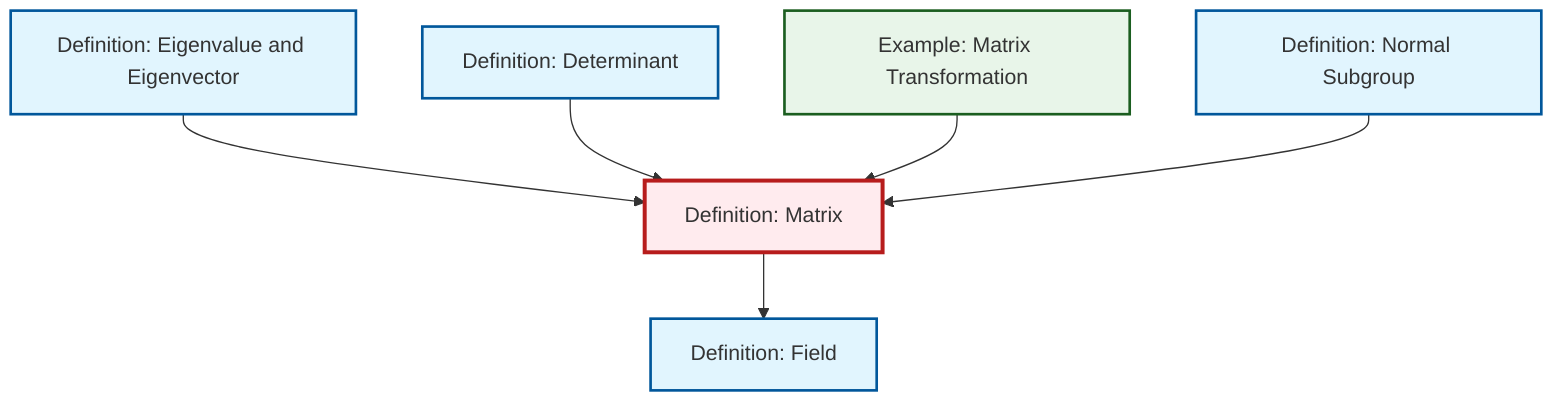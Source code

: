 graph TD
    classDef definition fill:#e1f5fe,stroke:#01579b,stroke-width:2px
    classDef theorem fill:#f3e5f5,stroke:#4a148c,stroke-width:2px
    classDef axiom fill:#fff3e0,stroke:#e65100,stroke-width:2px
    classDef example fill:#e8f5e9,stroke:#1b5e20,stroke-width:2px
    classDef current fill:#ffebee,stroke:#b71c1c,stroke-width:3px
    def-field["Definition: Field"]:::definition
    ex-matrix-transformation["Example: Matrix Transformation"]:::example
    def-eigenvalue-eigenvector["Definition: Eigenvalue and Eigenvector"]:::definition
    def-determinant["Definition: Determinant"]:::definition
    def-normal-subgroup["Definition: Normal Subgroup"]:::definition
    def-matrix["Definition: Matrix"]:::definition
    def-eigenvalue-eigenvector --> def-matrix
    def-determinant --> def-matrix
    ex-matrix-transformation --> def-matrix
    def-matrix --> def-field
    def-normal-subgroup --> def-matrix
    class def-matrix current